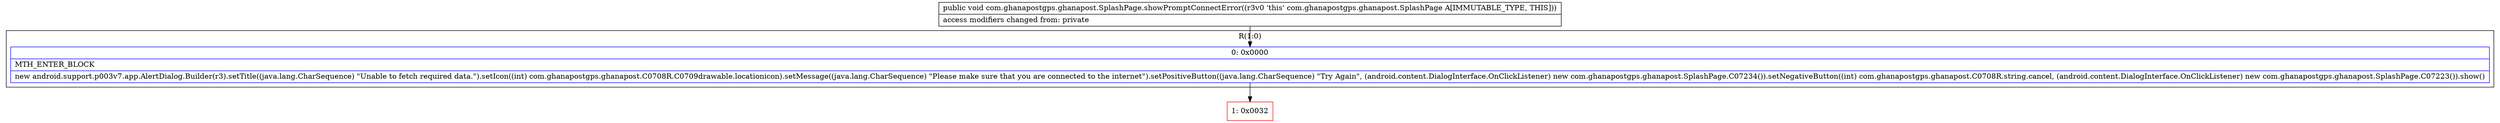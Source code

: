 digraph "CFG forcom.ghanapostgps.ghanapost.SplashPage.showPromptConnectError()V" {
subgraph cluster_Region_1565497557 {
label = "R(1:0)";
node [shape=record,color=blue];
Node_0 [shape=record,label="{0\:\ 0x0000|MTH_ENTER_BLOCK\l|new android.support.p003v7.app.AlertDialog.Builder(r3).setTitle((java.lang.CharSequence) \"Unable to fetch required data.\").setIcon((int) com.ghanapostgps.ghanapost.C0708R.C0709drawable.locationicon).setMessage((java.lang.CharSequence) \"Please make sure that you are connected to the internet\").setPositiveButton((java.lang.CharSequence) \"Try Again\", (android.content.DialogInterface.OnClickListener) new com.ghanapostgps.ghanapost.SplashPage.C07234()).setNegativeButton((int) com.ghanapostgps.ghanapost.C0708R.string.cancel, (android.content.DialogInterface.OnClickListener) new com.ghanapostgps.ghanapost.SplashPage.C07223()).show()\l}"];
}
Node_1 [shape=record,color=red,label="{1\:\ 0x0032}"];
MethodNode[shape=record,label="{public void com.ghanapostgps.ghanapost.SplashPage.showPromptConnectError((r3v0 'this' com.ghanapostgps.ghanapost.SplashPage A[IMMUTABLE_TYPE, THIS]))  | access modifiers changed from: private\l}"];
MethodNode -> Node_0;
Node_0 -> Node_1;
}

